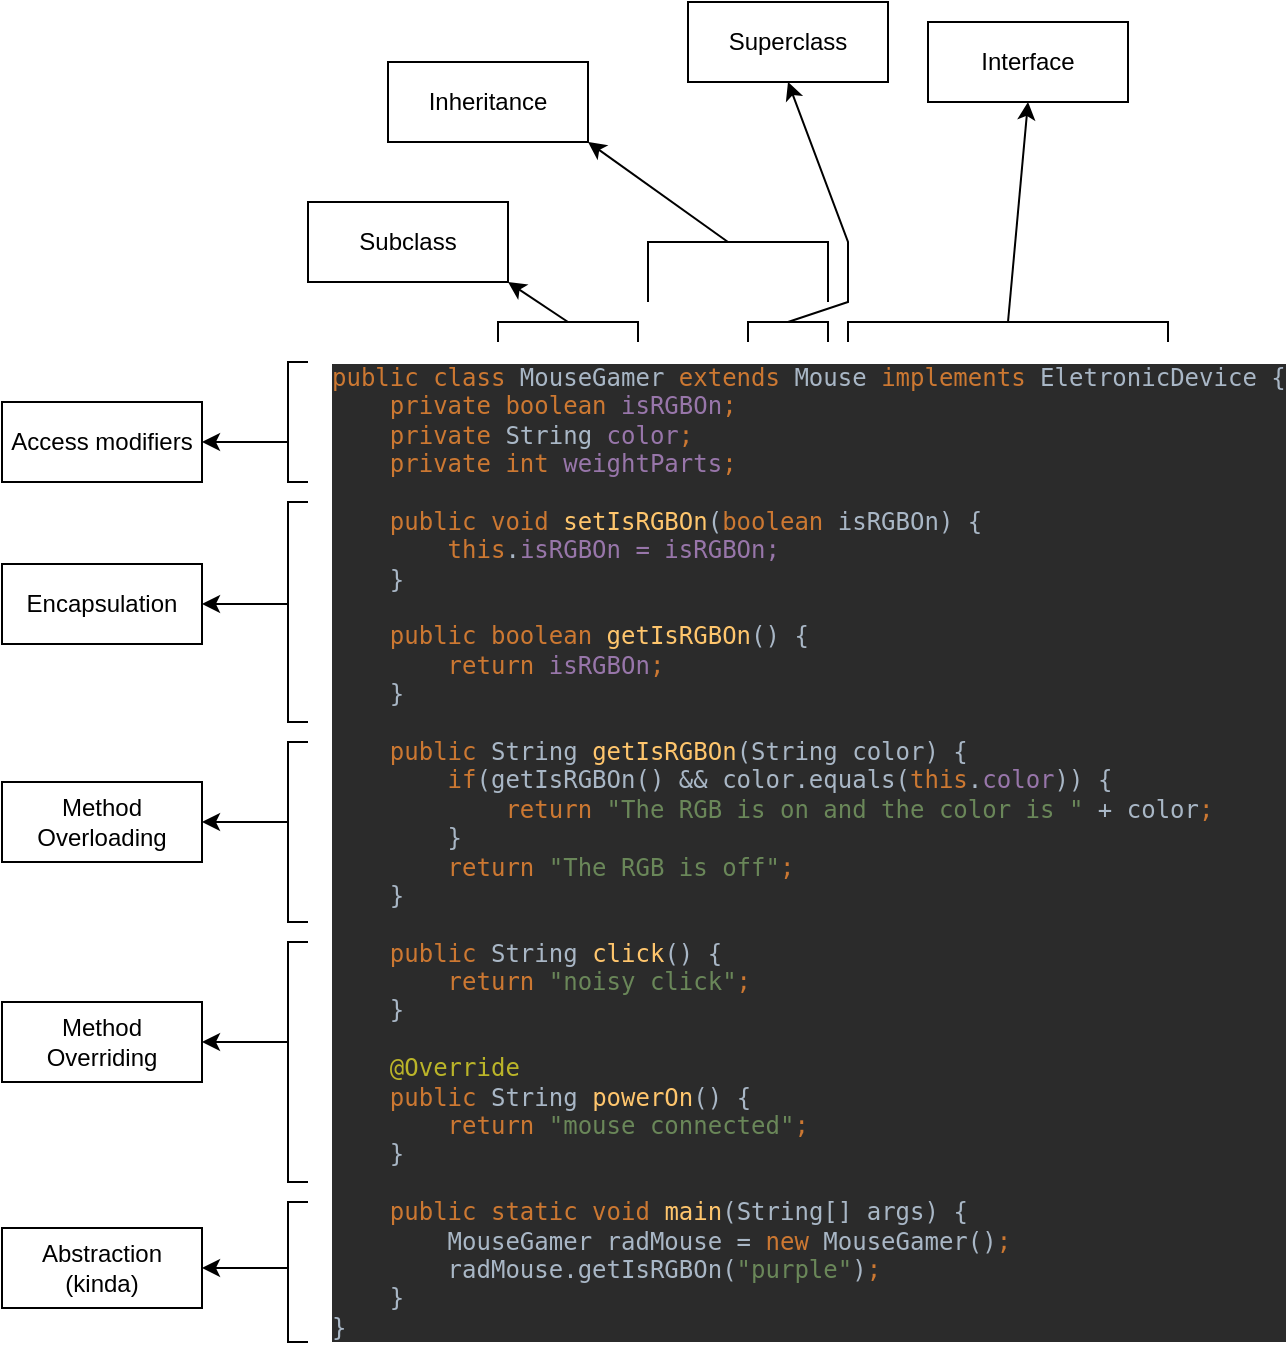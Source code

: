 <mxfile version="20.2.1" type="github">
  <diagram id="zZQy4Ji9MJ06SayD3Ak_" name="Página-1">
    <mxGraphModel dx="1865" dy="579" grid="1" gridSize="10" guides="1" tooltips="1" connect="1" arrows="1" fold="1" page="1" pageScale="1" pageWidth="827" pageHeight="1169" math="0" shadow="0">
      <root>
        <mxCell id="0" />
        <mxCell id="1" parent="0" />
        <mxCell id="n7JwhaTMNXg0IiB8HFXk-1" value="&lt;pre style=&quot;background-color:#2b2b2b;color:#a9b7c6;font-family:&#39;JetBrains Mono&#39;,monospace;font-size:9,8pt;&quot;&gt;&lt;span style=&quot;color:#cc7832;&quot;&gt;public class &lt;/span&gt;MouseGamer &lt;span style=&quot;color:#cc7832;&quot;&gt;extends &lt;/span&gt;Mouse &lt;span style=&quot;color:#cc7832;&quot;&gt;implements &lt;/span&gt;EletronicDevice {&lt;br&gt;    &lt;span style=&quot;color:#cc7832;&quot;&gt;private boolean &lt;/span&gt;&lt;span style=&quot;color:#9876aa;&quot;&gt;isRGBOn&lt;/span&gt;&lt;span style=&quot;color:#cc7832;&quot;&gt;;&lt;br&gt;&lt;/span&gt;&lt;span style=&quot;color:#cc7832;&quot;&gt;    private &lt;/span&gt;String &lt;span style=&quot;color:#9876aa;&quot;&gt;color&lt;/span&gt;&lt;span style=&quot;color:#cc7832;&quot;&gt;;&lt;br&gt;&lt;/span&gt;&lt;span style=&quot;color:#cc7832;&quot;&gt;    private int &lt;/span&gt;&lt;span style=&quot;color:#9876aa;&quot;&gt;weightParts&lt;/span&gt;&lt;span style=&quot;color:#cc7832;&quot;&gt;;&lt;br&gt;&lt;/span&gt;&lt;span style=&quot;color:#cc7832;&quot;&gt;&lt;br&gt;&lt;/span&gt;&lt;span style=&quot;color:#cc7832;&quot;&gt;    public void &lt;/span&gt;&lt;span style=&quot;color:#ffc66d;&quot;&gt;setIsRGBOn&lt;/span&gt;(&lt;span style=&quot;color:#cc7832;&quot;&gt;boolean &lt;/span&gt;isRGBOn) {&lt;br&gt;        &lt;span style=&quot;color:#cc7832;&quot;&gt;this&lt;/span&gt;.&lt;span style=&quot;color:#9876aa;&quot;&gt;isRGBOn = isRGBOn;&lt;/span&gt;&lt;span style=&quot;color:#cc7832;&quot;&gt;&lt;br&gt;&lt;/span&gt;&lt;span style=&quot;color:#cc7832;&quot;&gt;    &lt;/span&gt;}&lt;br&gt;&lt;br&gt;    &lt;span style=&quot;color:#cc7832;&quot;&gt;public boolean &lt;/span&gt;&lt;span style=&quot;color:#ffc66d;&quot;&gt;getIsRGBOn&lt;/span&gt;() {&lt;br&gt;        &lt;span style=&quot;color:#cc7832;&quot;&gt;return &lt;/span&gt;&lt;span style=&quot;color:#9876aa;&quot;&gt;isRGBOn&lt;/span&gt;&lt;span style=&quot;color:#cc7832;&quot;&gt;;&lt;br&gt;&lt;/span&gt;&lt;span style=&quot;color:#cc7832;&quot;&gt;    &lt;/span&gt;}&lt;br&gt;&lt;br&gt;    &lt;span style=&quot;color:#cc7832;&quot;&gt;public &lt;/span&gt;String &lt;span style=&quot;color:#ffc66d;&quot;&gt;getIsRGBOn&lt;/span&gt;(String color) {&lt;br&gt;        &lt;span style=&quot;color:#cc7832;&quot;&gt;if&lt;/span&gt;(getIsRGBOn() &amp;amp;&amp;amp; color.equals(&lt;span style=&quot;color:#cc7832;&quot;&gt;this&lt;/span&gt;.&lt;span style=&quot;color:#9876aa;&quot;&gt;color&lt;/span&gt;)) {&lt;br&gt;            &lt;span style=&quot;color:#cc7832;&quot;&gt;return &lt;/span&gt;&lt;span style=&quot;color:#6a8759;&quot;&gt;&quot;The RGB is on and the color is &quot; &lt;/span&gt;+ color&lt;span style=&quot;color:#cc7832;&quot;&gt;;&lt;br&gt;&lt;/span&gt;&lt;span style=&quot;color:#cc7832;&quot;&gt;        &lt;/span&gt;}&lt;br&gt;        &lt;span style=&quot;color:#cc7832;&quot;&gt;return &lt;/span&gt;&lt;span style=&quot;color:#6a8759;&quot;&gt;&quot;The RGB is off&quot;&lt;/span&gt;&lt;span style=&quot;color:#cc7832;&quot;&gt;;&lt;br&gt;&lt;/span&gt;&lt;span style=&quot;color:#cc7832;&quot;&gt;    &lt;/span&gt;}&lt;br&gt;&lt;br&gt;    &lt;span style=&quot;color:#cc7832;&quot;&gt;public &lt;/span&gt;String &lt;span style=&quot;color:#ffc66d;&quot;&gt;click&lt;/span&gt;() {&lt;br&gt;        &lt;span style=&quot;color:#cc7832;&quot;&gt;return &lt;/span&gt;&lt;span style=&quot;color:#6a8759;&quot;&gt;&quot;noisy click&quot;&lt;/span&gt;&lt;span style=&quot;color:#cc7832;&quot;&gt;;&lt;br&gt;&lt;/span&gt;&lt;span style=&quot;color:#cc7832;&quot;&gt;    &lt;/span&gt;}&lt;br&gt;&lt;br&gt;    &lt;span style=&quot;color:#bbb529;&quot;&gt;@Override&lt;br&gt;&lt;/span&gt;&lt;span style=&quot;color:#bbb529;&quot;&gt;    &lt;/span&gt;&lt;span style=&quot;color:#cc7832;&quot;&gt;public &lt;/span&gt;String &lt;span style=&quot;color:#ffc66d;&quot;&gt;powerOn&lt;/span&gt;() {&lt;br&gt;        &lt;span style=&quot;color:#cc7832;&quot;&gt;return &lt;/span&gt;&lt;span style=&quot;color:#6a8759;&quot;&gt;&quot;mouse connected&quot;&lt;/span&gt;&lt;span style=&quot;color:#cc7832;&quot;&gt;;&lt;br&gt;&lt;/span&gt;&lt;span style=&quot;color:#cc7832;&quot;&gt;    &lt;/span&gt;}&lt;br&gt;&lt;br&gt;    &lt;span style=&quot;color:#cc7832;&quot;&gt;public static void &lt;/span&gt;&lt;span style=&quot;color:#ffc66d;&quot;&gt;main&lt;/span&gt;(String[] args) {&lt;br&gt;        MouseGamer radMouse = &lt;span style=&quot;color:#cc7832;&quot;&gt;new &lt;/span&gt;MouseGamer()&lt;span style=&quot;color:#cc7832;&quot;&gt;;&lt;br&gt;&lt;/span&gt;&lt;span style=&quot;color:#cc7832;&quot;&gt;        &lt;/span&gt;radMouse.getIsRGBOn(&lt;span style=&quot;color:#6a8759;&quot;&gt;&quot;purple&quot;&lt;/span&gt;)&lt;span style=&quot;color:#cc7832;&quot;&gt;;&lt;br&gt;&lt;/span&gt;&lt;span style=&quot;color:#cc7832;&quot;&gt;    &lt;/span&gt;}&lt;br&gt;}&lt;/pre&gt;" style="text;html=1;strokeColor=none;fillColor=none;align=left;verticalAlign=middle;whiteSpace=wrap;rounded=0;" parent="1" vertex="1">
          <mxGeometry x="-250" y="610" width="60" height="30" as="geometry" />
        </mxCell>
        <mxCell id="n7JwhaTMNXg0IiB8HFXk-3" value="" style="endArrow=none;html=1;rounded=0;" parent="1" edge="1">
          <mxGeometry width="50" height="50" relative="1" as="geometry">
            <mxPoint x="-90" y="350" as="sourcePoint" />
            <mxPoint y="350" as="targetPoint" />
            <Array as="points">
              <mxPoint x="-90" y="320" />
              <mxPoint y="320" />
            </Array>
          </mxGeometry>
        </mxCell>
        <mxCell id="n7JwhaTMNXg0IiB8HFXk-4" value="" style="endArrow=classic;html=1;rounded=0;entryX=1;entryY=1;entryDx=0;entryDy=0;" parent="1" target="n7JwhaTMNXg0IiB8HFXk-5" edge="1">
          <mxGeometry width="50" height="50" relative="1" as="geometry">
            <mxPoint x="-50" y="320" as="sourcePoint" />
            <mxPoint x="-40" y="250" as="targetPoint" />
          </mxGeometry>
        </mxCell>
        <mxCell id="n7JwhaTMNXg0IiB8HFXk-5" value="Inheritance" style="rounded=0;whiteSpace=wrap;html=1;" parent="1" vertex="1">
          <mxGeometry x="-220" y="230" width="100" height="40" as="geometry" />
        </mxCell>
        <mxCell id="n7JwhaTMNXg0IiB8HFXk-6" value="Interface" style="rounded=0;whiteSpace=wrap;html=1;" parent="1" vertex="1">
          <mxGeometry x="50" y="210" width="100" height="40" as="geometry" />
        </mxCell>
        <mxCell id="n7JwhaTMNXg0IiB8HFXk-8" value="Superclass" style="rounded=0;whiteSpace=wrap;html=1;" parent="1" vertex="1">
          <mxGeometry x="-70" y="200" width="100" height="40" as="geometry" />
        </mxCell>
        <mxCell id="n7JwhaTMNXg0IiB8HFXk-9" value="" style="endArrow=none;html=1;rounded=0;" parent="1" edge="1">
          <mxGeometry width="50" height="50" relative="1" as="geometry">
            <mxPoint x="-40" y="370" as="sourcePoint" />
            <mxPoint y="370" as="targetPoint" />
            <Array as="points">
              <mxPoint x="-40" y="360" />
              <mxPoint y="360" />
            </Array>
          </mxGeometry>
        </mxCell>
        <mxCell id="n7JwhaTMNXg0IiB8HFXk-10" value="" style="endArrow=classic;html=1;rounded=0;entryX=0.5;entryY=1;entryDx=0;entryDy=0;" parent="1" target="n7JwhaTMNXg0IiB8HFXk-8" edge="1">
          <mxGeometry width="50" height="50" relative="1" as="geometry">
            <mxPoint x="-20" y="360" as="sourcePoint" />
            <mxPoint x="-125.714" y="270" as="targetPoint" />
            <Array as="points">
              <mxPoint x="10" y="350" />
              <mxPoint x="10" y="320" />
            </Array>
          </mxGeometry>
        </mxCell>
        <mxCell id="n7JwhaTMNXg0IiB8HFXk-11" value="" style="endArrow=none;html=1;rounded=0;" parent="1" edge="1">
          <mxGeometry width="50" height="50" relative="1" as="geometry">
            <mxPoint x="10" y="370" as="sourcePoint" />
            <mxPoint x="170" y="370" as="targetPoint" />
            <Array as="points">
              <mxPoint x="10" y="360" />
              <mxPoint x="170" y="360" />
            </Array>
          </mxGeometry>
        </mxCell>
        <mxCell id="n7JwhaTMNXg0IiB8HFXk-12" value="" style="endArrow=classic;html=1;rounded=0;entryX=0.5;entryY=1;entryDx=0;entryDy=0;" parent="1" target="n7JwhaTMNXg0IiB8HFXk-6" edge="1">
          <mxGeometry width="50" height="50" relative="1" as="geometry">
            <mxPoint x="90" y="360" as="sourcePoint" />
            <mxPoint x="-110" y="280" as="targetPoint" />
          </mxGeometry>
        </mxCell>
        <mxCell id="n7JwhaTMNXg0IiB8HFXk-14" value="" style="endArrow=none;html=1;rounded=0;" parent="1" edge="1">
          <mxGeometry width="50" height="50" relative="1" as="geometry">
            <mxPoint x="-260" y="440" as="sourcePoint" />
            <mxPoint x="-260" y="380" as="targetPoint" />
            <Array as="points">
              <mxPoint x="-270" y="440" />
              <mxPoint x="-270" y="380" />
            </Array>
          </mxGeometry>
        </mxCell>
        <mxCell id="n7JwhaTMNXg0IiB8HFXk-15" value="Access modifiers" style="rounded=0;whiteSpace=wrap;html=1;" parent="1" vertex="1">
          <mxGeometry x="-413" y="400" width="100" height="40" as="geometry" />
        </mxCell>
        <mxCell id="n7JwhaTMNXg0IiB8HFXk-16" value="" style="endArrow=classic;html=1;rounded=0;entryX=1;entryY=0.5;entryDx=0;entryDy=0;" parent="1" target="n7JwhaTMNXg0IiB8HFXk-15" edge="1">
          <mxGeometry width="50" height="50" relative="1" as="geometry">
            <mxPoint x="-270" y="420" as="sourcePoint" />
            <mxPoint x="-110" y="280" as="targetPoint" />
          </mxGeometry>
        </mxCell>
        <mxCell id="n7JwhaTMNXg0IiB8HFXk-17" value="" style="endArrow=none;html=1;rounded=0;" parent="1" edge="1">
          <mxGeometry width="50" height="50" relative="1" as="geometry">
            <mxPoint x="-260" y="660" as="sourcePoint" />
            <mxPoint x="-260" y="570" as="targetPoint" />
            <Array as="points">
              <mxPoint x="-270" y="660" />
              <mxPoint x="-270" y="570" />
            </Array>
          </mxGeometry>
        </mxCell>
        <mxCell id="n7JwhaTMNXg0IiB8HFXk-18" value="Method&lt;br&gt;Overloading" style="rounded=0;whiteSpace=wrap;html=1;" parent="1" vertex="1">
          <mxGeometry x="-413" y="590" width="100" height="40" as="geometry" />
        </mxCell>
        <mxCell id="n7JwhaTMNXg0IiB8HFXk-19" value="" style="endArrow=classic;html=1;rounded=0;entryX=1;entryY=0.5;entryDx=0;entryDy=0;" parent="1" target="n7JwhaTMNXg0IiB8HFXk-18" edge="1">
          <mxGeometry width="50" height="50" relative="1" as="geometry">
            <mxPoint x="-270" y="610" as="sourcePoint" />
            <mxPoint x="-110" y="470" as="targetPoint" />
          </mxGeometry>
        </mxCell>
        <mxCell id="n7JwhaTMNXg0IiB8HFXk-20" value="" style="endArrow=none;html=1;rounded=0;" parent="1" edge="1">
          <mxGeometry width="50" height="50" relative="1" as="geometry">
            <mxPoint x="-260" y="790" as="sourcePoint" />
            <mxPoint x="-260" y="670" as="targetPoint" />
            <Array as="points">
              <mxPoint x="-270" y="790" />
              <mxPoint x="-270" y="670" />
            </Array>
          </mxGeometry>
        </mxCell>
        <mxCell id="n7JwhaTMNXg0IiB8HFXk-21" value="Method&lt;br&gt;Overriding" style="rounded=0;whiteSpace=wrap;html=1;" parent="1" vertex="1">
          <mxGeometry x="-413" y="700" width="100" height="40" as="geometry" />
        </mxCell>
        <mxCell id="n7JwhaTMNXg0IiB8HFXk-22" value="" style="endArrow=classic;html=1;rounded=0;entryX=1;entryY=0.5;entryDx=0;entryDy=0;" parent="1" target="n7JwhaTMNXg0IiB8HFXk-21" edge="1">
          <mxGeometry width="50" height="50" relative="1" as="geometry">
            <mxPoint x="-270" y="720" as="sourcePoint" />
            <mxPoint x="-110" y="580" as="targetPoint" />
          </mxGeometry>
        </mxCell>
        <mxCell id="n7JwhaTMNXg0IiB8HFXk-23" value="" style="endArrow=none;html=1;rounded=0;" parent="1" edge="1">
          <mxGeometry width="50" height="50" relative="1" as="geometry">
            <mxPoint x="-260" y="560" as="sourcePoint" />
            <mxPoint x="-260" y="450" as="targetPoint" />
            <Array as="points">
              <mxPoint x="-270" y="560" />
              <mxPoint x="-270" y="450" />
            </Array>
          </mxGeometry>
        </mxCell>
        <mxCell id="n7JwhaTMNXg0IiB8HFXk-24" value="Encapsulation" style="rounded=0;whiteSpace=wrap;html=1;" parent="1" vertex="1">
          <mxGeometry x="-413" y="481" width="100" height="40" as="geometry" />
        </mxCell>
        <mxCell id="n7JwhaTMNXg0IiB8HFXk-25" value="" style="endArrow=classic;html=1;rounded=0;entryX=1;entryY=0.5;entryDx=0;entryDy=0;" parent="1" target="n7JwhaTMNXg0IiB8HFXk-24" edge="1">
          <mxGeometry width="50" height="50" relative="1" as="geometry">
            <mxPoint x="-270" y="501" as="sourcePoint" />
            <mxPoint x="-110" y="361" as="targetPoint" />
          </mxGeometry>
        </mxCell>
        <mxCell id="n7JwhaTMNXg0IiB8HFXk-26" value="Subclass" style="rounded=0;whiteSpace=wrap;html=1;" parent="1" vertex="1">
          <mxGeometry x="-260" y="300" width="100" height="40" as="geometry" />
        </mxCell>
        <mxCell id="n7JwhaTMNXg0IiB8HFXk-27" value="" style="endArrow=none;html=1;rounded=0;" parent="1" edge="1">
          <mxGeometry width="50" height="50" relative="1" as="geometry">
            <mxPoint x="-165" y="370" as="sourcePoint" />
            <mxPoint x="-95" y="370" as="targetPoint" />
            <Array as="points">
              <mxPoint x="-165" y="360" />
              <mxPoint x="-95" y="360" />
            </Array>
          </mxGeometry>
        </mxCell>
        <mxCell id="n7JwhaTMNXg0IiB8HFXk-28" value="" style="endArrow=classic;html=1;rounded=0;entryX=1;entryY=1;entryDx=0;entryDy=0;" parent="1" target="n7JwhaTMNXg0IiB8HFXk-26" edge="1">
          <mxGeometry width="50" height="50" relative="1" as="geometry">
            <mxPoint x="-130" y="360" as="sourcePoint" />
            <mxPoint x="-380" y="280" as="targetPoint" />
          </mxGeometry>
        </mxCell>
        <mxCell id="n7JwhaTMNXg0IiB8HFXk-29" value="" style="endArrow=none;html=1;rounded=0;" parent="1" edge="1">
          <mxGeometry width="50" height="50" relative="1" as="geometry">
            <mxPoint x="-260" y="870" as="sourcePoint" />
            <mxPoint x="-260" y="800" as="targetPoint" />
            <Array as="points">
              <mxPoint x="-270" y="870" />
              <mxPoint x="-270" y="800" />
            </Array>
          </mxGeometry>
        </mxCell>
        <mxCell id="n7JwhaTMNXg0IiB8HFXk-30" value="Abstraction&lt;br&gt;(kinda)" style="rounded=0;whiteSpace=wrap;html=1;" parent="1" vertex="1">
          <mxGeometry x="-413" y="813" width="100" height="40" as="geometry" />
        </mxCell>
        <mxCell id="n7JwhaTMNXg0IiB8HFXk-31" value="" style="endArrow=classic;html=1;rounded=0;entryX=1;entryY=0.5;entryDx=0;entryDy=0;" parent="1" target="n7JwhaTMNXg0IiB8HFXk-30" edge="1">
          <mxGeometry width="50" height="50" relative="1" as="geometry">
            <mxPoint x="-270" y="833" as="sourcePoint" />
            <mxPoint x="-110" y="693" as="targetPoint" />
          </mxGeometry>
        </mxCell>
      </root>
    </mxGraphModel>
  </diagram>
</mxfile>

